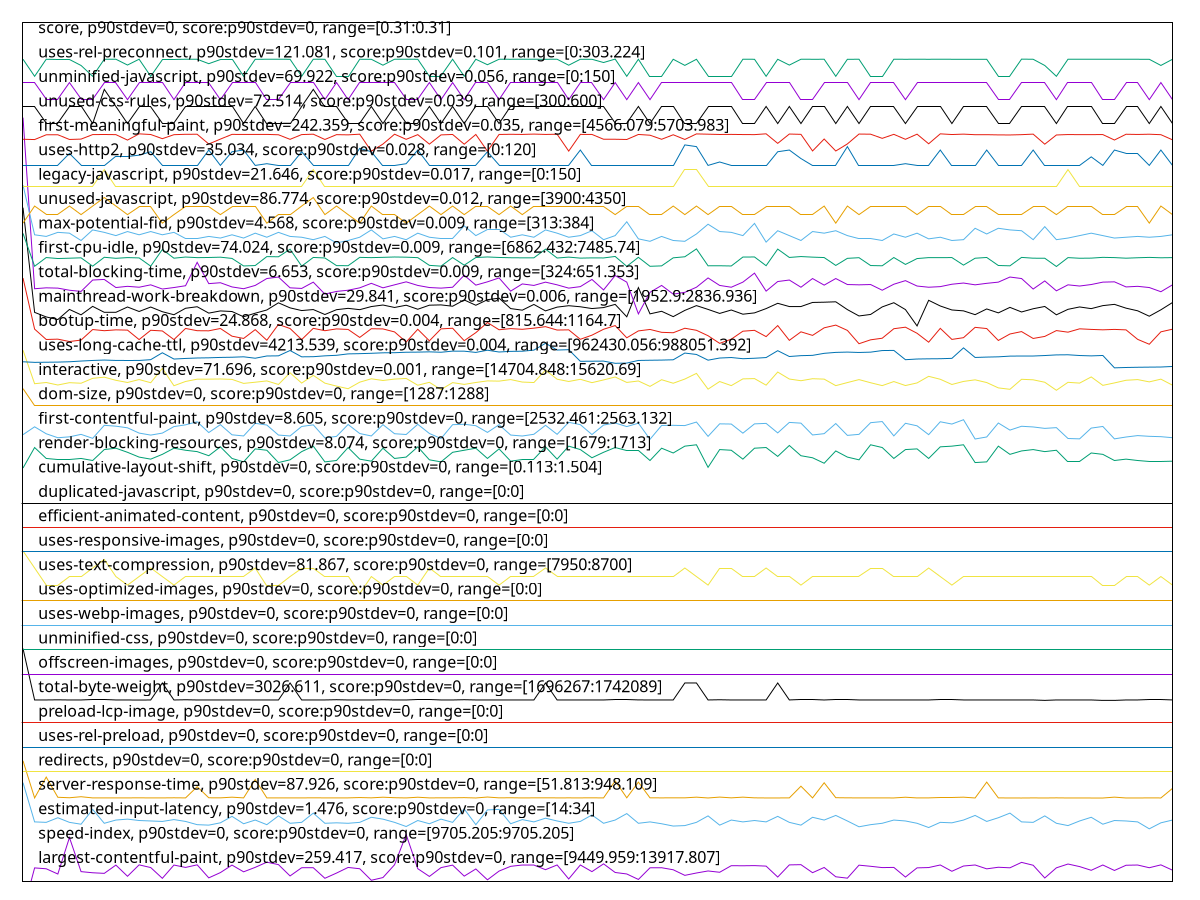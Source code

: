 reset

$largestContentfulPaintP90Stdev259417ScoreP90Stdev0Range944995913917807 <<EOF
0 -1.2394071782178262
1 0.5570758486562895
2 0.5215663012729816
3 0.30670314710042135
4 1.8007639674681748
5 0.40469890381895013
6 0.3581073196605349
7 0.33364869165487754
8 0.6723134724186686
9 0.21452599009900908
10 0.6814641089108893
11 0.571156471004242
12 0.13071835219235695
13 0.6740238684582707
14 0.5766547029702949
15 0.682557461103249
16 0.14911474540311076
17 0.3650648868458237
18 0.6727006718528994
19 0.3966218175388949
20 0.5796246463932082
21 0.7916493988684561
22 0.6920889321074934
23 0.2279888613861356
24 0.5639733026874083
25 0.5645648868458242
26 0.13157266619518815
27 0.34492309052333603
28 0.5757717468175372
29 0.5226921852899551
30 0.05019466053748012
31 0.16166354314002618
32 0.6858668670438455
33 1.9203152404526165
34 0.5253198373408736
35 0.20738101131541598
36 0.5682820014144241
37 0.6712243635077773
38 0.22041601838754943
39 0.5133732319660531
40 0.06893617397453777
41 0.42668546676095787
42 0.6220726661951872
43 0.6752215346534651
44 0.6736808698726993
45 0.48409741867043543
46 0.6775475601131511
47 0.10428341584158218
48 0.6768580268741129
49 0.40444819660537057
50 0.7229266265912315
51 0.36967167609618024
52 0.3086303041018361
53 0.08370562234794576
54 0.5609711810466731
55 0.5640648868458236
56 0.4809022277227708
57 0.2518392857142828
58 0.34849840876944604
59 0.43181559405940284
60 0.37811545261668833
61 0.6482678571428551
62 0.6445256364922187
63 0.6510203323903809
64 0.6303866690240447
65 0.18301962517679904
66 0.6803032178217787
67 0.6901663719943407
68 0.36133645685996996
69 0.5746147454031103
70 0.19329013437057618
71 0.13715505657708427
72 0.6696539957567147
73 0.6232477015558686
74 0.569887376237622
75 0.5774202616690225
76 0.18280427864214666
77 0.5586009547383295
78 0.5715963578500673
79 0.6770574611032512
80 0.41889232673267074
81 0.6344612800565752
82 0.6766426803394605
83 0.5184287482319636
84 0.5836126237623738
85 0.5611638967468142
86 0.7837056223479468
87 0.6654326379066458
88 0.14446516973125512
89 0.560142326732672
90 0.7158834865629409
91 0.6110030056577038
92 0.4587820014144235
93 0.6759945190947629
94 0.4523410537482295
95 0.6659832036775057
96 0.675018210749645
97 0.5641723833097583
98 0.6812187057991483
99 0.4643689886845799
EOF

$speedIndexP90Stdev0ScoreP90Stdev0Range97052059705205 <<EOF
0 1.5
EOF

$estimatedInputLatencyP90Stdev1476ScoreP90Stdev0Range1434 <<EOF
0 4.049989189189189
1 2.441881081081082
2 2.422962162162163
3 2.6121513513513523
4 2.422962162162163
5 2.347286486486487
6 2.9526918918918925
7 2.385124324324308
8 2.5175567567567576
9 2.5553945945945955
10 2.4986378378378387
11 2.4797189189189197
12 2.460799999999984
13 2.5364756756756766
14 2.4608000000000008
15 2.328367567567568
16 2.3094486486486496
17 2.404043243243244
18 2.668908108108109
19 2.366205405405406
20 2.5175567567567576
21 2.328367567567568
22 2.687827027027028
23 2.3851243243243254
24 2.422962162162163
25 2.801340540540541
26 2.3851243243243254
27 2.404043243243244
28 2.3851243243243254
29 2.422962162162163
30 2.6310702702702713
31 2.5553945945945955
32 2.422962162162163
33 2.252691891891893
34 2.4986378378378387
35 2.366205405405406
36 2.5553945945945955
37 2.422962162162163
38 2.9716108108108115
39 2.328367567567568
40 2.933772972972991
41 2.9526918918918925
42 2.366205405405406
43 2.5364756756756766
44 2.441881081081082
45 2.5932324324324334
46 2.4797189189189197
47 2.3851243243243254
48 2.4608000000000008
49 2.7256648648648656
50 2.3851243243243254
51 2.5175567567567576
52 2.7824216216216224
53 2.3851243243243254
54 2.441881081081082
55 2.366205405405406
56 2.2716108108108117
57 2.2905297297297134
58 2.422962162162163
59 2.687827027027028
60 2.3094486486486496
61 2.5175567567567576
62 2.441881081081082
63 2.4986378378378387
64 2.441881081081082
65 2.668908108108109
66 2.422962162162163
67 2.3094486486486496
68 2.6310702702702713
69 2.5175567567567576
70 2.7067459459459466
71 2.4797189189189197
72 2.2413405405405413
73 2.328367567567568
74 2.3851243243243254
75 2.5175567567567576
76 2.4797189189189197
77 2.3851243243243254
78 2.2110702702702576
79 2.422962162162163
80 2.404043243243244
81 2.5175567567567576
82 2.7067459459459466
83 2.4608000000000008
84 2.6121513513513523
85 2.801340540540541
86 2.441881081081082
87 2.422962162162163
88 2.687827027027028
89 2.3851243243243254
90 2.2905297297297307
91 2.4797189189189197
92 2.6310702702702713
93 2.347286486486487
94 2.4986378378378387
95 2.4797189189189197
96 2.441881081081082
97 2.1580972972972985
98 2.404043243243244
99 2.5175567567567576
EOF

$serverResponseTimeP90Stdev87926ScoreP90Stdev0Range51813948109 <<EOF
0 4.945593683821509
1 3.423713661550282
2 4.277403123807115
3 3.4507967872052285
4 3.4310882096218513
5 3.4736029132516237
6 3.424283814701442
7 3.4246667533850568
8 3.4238413077781535
9 3.425364552764088
10 3.427776215496009
11 3.4246225026927277
12 3.424802909361453
13 3.4293777501683715
14 3.4248216308082076
15 3.8831992350951756
16 3.429747073254347
17 3.4267788729689057
18 3.454593836996983
19 3.4255704886783875
20 4.1790831913015785
21 3.4253117923232344
22 3.4235911211715253
23 3.4262495666106645
24 3.4245918675980387
25 3.4285523045614683
26 3.4250837310627706
27 3.426021505350201
28 3.42623765296273
29 3.4395503035548867
30 3.427595808827284
31 3.4533684332094152
32 3.4328071788238557
33 3.423568995825361
34 3.4527148845227127
35 3.425155212950379
36 3.42756006788348
37 3.428989705635642
38 3.435094599227315
39 3.4224116700259914
40 3.460588103857834
41 3.4265184746640474
42 3.430829513266698
43 3.4234924080886375
44 3.4276911180107614
45 3.4288467418604256
46 3.425701538805669
47 3.426276797805944
48 3.425662393962455
49 3.42775238820014
50 3.424491452565446
51 4.120985436173239
52 3.4281778756263783
53 4.071634000578663
54 3.426920134794417
55 3.426130430131318
56 3.4270750122175677
57 3.427207764294554
58 3.4552099427901766
59 3.422054260587951
60 3.458123680685059
61 3.427146494105176
62 3.4559349733644873
63 3.427260524735408
64 3.422760569715507
65 3.4230362855677097
66 3.425436034651696
67 3.9039749351435598
68 3.424642926089187
69 4.0444572676899435
70 3.433280320841833
71 3.42736434366741
72 3.4247093021276807
73 3.4237289790976266
74 3.4243246614943605
75 3.4233102994702076
76 3.4527233942712376
77 3.4234226281507345
78 3.425628354968356
79 3.4257594050956377
80 3.4257117505038988
81 3.4547878592633476
82 3.4219198065612595
83 4.072044170457557
84 3.425177338296543
85 3.4219861825997526
86 3.4206620657292977
87 3.4246565416868266
88 3.421558993223809
89 3.426829931460054
90 3.421776842786043
91 3.4235094275856874
92 3.4206024974896243
93 3.4201429710692866
94 3.4560013494029804
95 3.421749611590764
96 3.4209854361732392
97 3.4261321320810225
98 3.4230720265115138
99 3.8152369794769183
EOF

$redirectsP90Stdev0ScoreP90Stdev0Range00 <<EOF
0 4.5
1 4.5
2 4.5
3 4.5
4 4.5
5 4.5
6 4.5
7 4.5
8 4.5
9 4.5
10 4.5
11 4.5
12 4.5
13 4.5
14 4.5
15 4.5
16 4.5
17 4.5
18 4.5
19 4.5
20 4.5
21 4.5
22 4.5
23 4.5
24 4.5
25 4.5
26 4.5
27 4.5
28 4.5
29 4.5
30 4.5
31 4.5
32 4.5
33 4.5
34 4.5
35 4.5
36 4.5
37 4.5
38 4.5
39 4.5
40 4.5
41 4.5
42 4.5
43 4.5
44 4.5
45 4.5
46 4.5
47 4.5
48 4.5
49 4.5
50 4.5
51 4.5
52 4.5
53 4.5
54 4.5
55 4.5
56 4.5
57 4.5
58 4.5
59 4.5
60 4.5
61 4.5
62 4.5
63 4.5
64 4.5
65 4.5
66 4.5
67 4.5
68 4.5
69 4.5
70 4.5
71 4.5
72 4.5
73 4.5
74 4.5
75 4.5
76 4.5
77 4.5
78 4.5
79 4.5
80 4.5
81 4.5
82 4.5
83 4.5
84 4.5
85 4.5
86 4.5
87 4.5
88 4.5
89 4.5
90 4.5
91 4.5
92 4.5
93 4.5
94 4.5
95 4.5
96 4.5
97 4.5
98 4.5
99 4.5
EOF

$usesRelPreloadP90Stdev0ScoreP90Stdev0Range00 <<EOF
0 5.5
1 5.5
2 5.5
3 5.5
4 5.5
5 5.5
6 5.5
7 5.5
8 5.5
9 5.5
10 5.5
11 5.5
12 5.5
13 5.5
14 5.5
15 5.5
16 5.5
17 5.5
18 5.5
19 5.5
20 5.5
21 5.5
22 5.5
23 5.5
24 5.5
25 5.5
26 5.5
27 5.5
28 5.5
29 5.5
30 5.5
31 5.5
32 5.5
33 5.5
34 5.5
35 5.5
36 5.5
37 5.5
38 5.5
39 5.5
40 5.5
41 5.5
42 5.5
43 5.5
44 5.5
45 5.5
46 5.5
47 5.5
48 5.5
49 5.5
50 5.5
51 5.5
52 5.5
53 5.5
54 5.5
55 5.5
56 5.5
57 5.5
58 5.5
59 5.5
60 5.5
61 5.5
62 5.5
63 5.5
64 5.5
65 5.5
66 5.5
67 5.5
68 5.5
69 5.5
70 5.5
71 5.5
72 5.5
73 5.5
74 5.5
75 5.5
76 5.5
77 5.5
78 5.5
79 5.5
80 5.5
81 5.5
82 5.5
83 5.5
84 5.5
85 5.5
86 5.5
87 5.5
88 5.5
89 5.5
90 5.5
91 5.5
92 5.5
93 5.5
94 5.5
95 5.5
96 5.5
97 5.5
98 5.5
99 5.5
EOF

$preloadLcpImageP90Stdev0ScoreP90Stdev0Range00 <<EOF
0 6.5
1 6.5
2 6.5
3 6.5
4 6.5
5 6.5
6 6.5
7 6.5
8 6.5
9 6.5
10 6.5
11 6.5
12 6.5
13 6.5
14 6.5
15 6.5
16 6.5
17 6.5
18 6.5
19 6.5
20 6.5
21 6.5
22 6.5
23 6.5
24 6.5
25 6.5
26 6.5
27 6.5
28 6.5
29 6.5
30 6.5
31 6.5
32 6.5
33 6.5
34 6.5
35 6.5
36 6.5
37 6.5
38 6.5
39 6.5
40 6.5
41 6.5
42 6.5
43 6.5
44 6.5
45 6.5
46 6.5
47 6.5
48 6.5
49 6.5
50 6.5
51 6.5
52 6.5
53 6.5
54 6.5
55 6.5
56 6.5
57 6.5
58 6.5
59 6.5
60 6.5
61 6.5
62 6.5
63 6.5
64 6.5
65 6.5
66 6.5
67 6.5
68 6.5
69 6.5
70 6.5
71 6.5
72 6.5
73 6.5
74 6.5
75 6.5
76 6.5
77 6.5
78 6.5
79 6.5
80 6.5
81 6.5
82 6.5
83 6.5
84 6.5
85 6.5
86 6.5
87 6.5
88 6.5
89 6.5
90 6.5
91 6.5
92 6.5
93 6.5
94 6.5
95 6.5
96 6.5
97 6.5
98 6.5
99 6.5
EOF

$totalByteWeightP90Stdev3026611ScoreP90Stdev0Range16962671742089 <<EOF
0 9.543192093762414
1 7.4368419414647065
2 7.437815322473838
3 7.443192093762406
4 7.436702887034826
5 7.437444510660839
6 7.437629916567332
7 7.437629916567332
8 7.437351807707586
9 7.437120050324452
10 7.433041120381404
11 7.437120050324452
12 8.132531254138513
13 7.436610184081573
14 7.446065885313203
15 7.436980995894572
16 7.436285723745186
17 7.437166401801079
18 7.437351807707586
19 7.4366565355582
20 7.4380934313335985
21 7.4368419414647065
22 7.436563832604946
23 8.133736392530778
24 7.437444510660839
25 7.437768970997212
26 7.438047079856972
27 7.447224672228842
28 7.43679558998808
29 7.436424778175066
30 7.43651748112832
31 7.445926830883323
32 7.436285723745186
33 7.43679558998808
34 7.436471129651693
35 7.436563832604946
36 7.437490862137466
37 7.436888292941319
38 7.447549132565214
39 7.437768970997212
40 7.436471129651693
41 7.437490862137466
42 7.438000728380345
43 7.437768970997212
44 7.436934644417946
45 8.132623957091766
46 7.43614666931532
47 7.43637842669844
48 7.437212753277706
49 7.437398159184212
50 7.436888292941319
51 7.437768970997212
52 7.437768970997212
53 7.439391272679103
54 7.437166401801079
55 7.43679558998808
56 7.4368419414647065
57 8.13257760561514
58 8.133782744007405
59 7.437398159184212
60 7.44597318235995
61 7.436888292941319
62 7.437954376903718
63 7.438232485763464
64 7.437583565090705
65 8.133041120381407
66 7.4380934313335985
67 7.437861673950465
68 7.437722619520585
69 7.436702887034826
70 7.436610184081573
71 7.436610184081573
72 7.437629916567332
73 7.437768970997212
74 7.4368419414647065
75 7.437120050324452
76 7.4368419414647065
77 7.436702887034826
78 7.437444510660839
79 7.43679558998808
80 7.436749238511453
81 7.438186134286838
82 7.437120050324452
83 7.437768970997212
84 7.43679558998808
85 7.437676268043958
86 7.437954376903718
87 7.436980995894572
88 7.420526221692484
89 7.437537213614078
90 7.438417891669971
91 7.436563832604946
92 7.437398159184212
93 7.419274731823592
94 7.419691895113218
95 7.437120050324452
96 7.437815322473838
97 7.43679558998808
98 7.43679558998808
99 7.437676268043958
EOF

$offscreenImagesP90Stdev0ScoreP90Stdev0Range00 <<EOF
0 8.5
1 8.5
2 8.5
3 8.5
4 8.5
5 8.5
6 8.5
7 8.5
8 8.5
9 8.5
10 8.5
11 8.5
12 8.5
13 8.5
14 8.5
15 8.5
16 8.5
17 8.5
18 8.5
19 8.5
20 8.5
21 8.5
22 8.5
23 8.5
24 8.5
25 8.5
26 8.5
27 8.5
28 8.5
29 8.5
30 8.5
31 8.5
32 8.5
33 8.5
34 8.5
35 8.5
36 8.5
37 8.5
38 8.5
39 8.5
40 8.5
41 8.5
42 8.5
43 8.5
44 8.5
45 8.5
46 8.5
47 8.5
48 8.5
49 8.5
50 8.5
51 8.5
52 8.5
53 8.5
54 8.5
55 8.5
56 8.5
57 8.5
58 8.5
59 8.5
60 8.5
61 8.5
62 8.5
63 8.5
64 8.5
65 8.5
66 8.5
67 8.5
68 8.5
69 8.5
70 8.5
71 8.5
72 8.5
73 8.5
74 8.5
75 8.5
76 8.5
77 8.5
78 8.5
79 8.5
80 8.5
81 8.5
82 8.5
83 8.5
84 8.5
85 8.5
86 8.5
87 8.5
88 8.5
89 8.5
90 8.5
91 8.5
92 8.5
93 8.5
94 8.5
95 8.5
96 8.5
97 8.5
98 8.5
99 8.5
EOF

$unminifiedCssP90Stdev0ScoreP90Stdev0Range00 <<EOF
0 9.5
1 9.5
2 9.5
3 9.5
4 9.5
5 9.5
6 9.5
7 9.5
8 9.5
9 9.5
10 9.5
11 9.5
12 9.5
13 9.5
14 9.5
15 9.5
16 9.5
17 9.5
18 9.5
19 9.5
20 9.5
21 9.5
22 9.5
23 9.5
24 9.5
25 9.5
26 9.5
27 9.5
28 9.5
29 9.5
30 9.5
31 9.5
32 9.5
33 9.5
34 9.5
35 9.5
36 9.5
37 9.5
38 9.5
39 9.5
40 9.5
41 9.5
42 9.5
43 9.5
44 9.5
45 9.5
46 9.5
47 9.5
48 9.5
49 9.5
50 9.5
51 9.5
52 9.5
53 9.5
54 9.5
55 9.5
56 9.5
57 9.5
58 9.5
59 9.5
60 9.5
61 9.5
62 9.5
63 9.5
64 9.5
65 9.5
66 9.5
67 9.5
68 9.5
69 9.5
70 9.5
71 9.5
72 9.5
73 9.5
74 9.5
75 9.5
76 9.5
77 9.5
78 9.5
79 9.5
80 9.5
81 9.5
82 9.5
83 9.5
84 9.5
85 9.5
86 9.5
87 9.5
88 9.5
89 9.5
90 9.5
91 9.5
92 9.5
93 9.5
94 9.5
95 9.5
96 9.5
97 9.5
98 9.5
99 9.5
EOF

$usesWebpImagesP90Stdev0ScoreP90Stdev0Range00 <<EOF
0 10.5
1 10.5
2 10.5
3 10.5
4 10.5
5 10.5
6 10.5
7 10.5
8 10.5
9 10.5
10 10.5
11 10.5
12 10.5
13 10.5
14 10.5
15 10.5
16 10.5
17 10.5
18 10.5
19 10.5
20 10.5
21 10.5
22 10.5
23 10.5
24 10.5
25 10.5
26 10.5
27 10.5
28 10.5
29 10.5
30 10.5
31 10.5
32 10.5
33 10.5
34 10.5
35 10.5
36 10.5
37 10.5
38 10.5
39 10.5
40 10.5
41 10.5
42 10.5
43 10.5
44 10.5
45 10.5
46 10.5
47 10.5
48 10.5
49 10.5
50 10.5
51 10.5
52 10.5
53 10.5
54 10.5
55 10.5
56 10.5
57 10.5
58 10.5
59 10.5
60 10.5
61 10.5
62 10.5
63 10.5
64 10.5
65 10.5
66 10.5
67 10.5
68 10.5
69 10.5
70 10.5
71 10.5
72 10.5
73 10.5
74 10.5
75 10.5
76 10.5
77 10.5
78 10.5
79 10.5
80 10.5
81 10.5
82 10.5
83 10.5
84 10.5
85 10.5
86 10.5
87 10.5
88 10.5
89 10.5
90 10.5
91 10.5
92 10.5
93 10.5
94 10.5
95 10.5
96 10.5
97 10.5
98 10.5
99 10.5
EOF

$usesOptimizedImagesP90Stdev0ScoreP90Stdev0Range00 <<EOF
0 11.5
1 11.5
2 11.5
3 11.5
4 11.5
5 11.5
6 11.5
7 11.5
8 11.5
9 11.5
10 11.5
11 11.5
12 11.5
13 11.5
14 11.5
15 11.5
16 11.5
17 11.5
18 11.5
19 11.5
20 11.5
21 11.5
22 11.5
23 11.5
24 11.5
25 11.5
26 11.5
27 11.5
28 11.5
29 11.5
30 11.5
31 11.5
32 11.5
33 11.5
34 11.5
35 11.5
36 11.5
37 11.5
38 11.5
39 11.5
40 11.5
41 11.5
42 11.5
43 11.5
44 11.5
45 11.5
46 11.5
47 11.5
48 11.5
49 11.5
50 11.5
51 11.5
52 11.5
53 11.5
54 11.5
55 11.5
56 11.5
57 11.5
58 11.5
59 11.5
60 11.5
61 11.5
62 11.5
63 11.5
64 11.5
65 11.5
66 11.5
67 11.5
68 11.5
69 11.5
70 11.5
71 11.5
72 11.5
73 11.5
74 11.5
75 11.5
76 11.5
77 11.5
78 11.5
79 11.5
80 11.5
81 11.5
82 11.5
83 11.5
84 11.5
85 11.5
86 11.5
87 11.5
88 11.5
89 11.5
90 11.5
91 11.5
92 11.5
93 11.5
94 11.5
95 11.5
96 11.5
97 11.5
98 11.5
99 11.5
EOF

$usesTextCompressionP90Stdev81867ScoreP90Stdev0Range79508700 <<EOF
0 13.543
1 12.843
2 12.143
3 12.143
4 12.492999999999999
5 12.492999999999999
6 12.843
7 13.193000000000001
8 12.492999999999999
9 12.143
10 12.492999999999999
11 12.843
12 12.492999999999999
13 12.143
14 12.492999999999999
15 12.492999999999999
16 12.492999999999999
17 12.492999999999999
18 12.492999999999999
19 12.492999999999999
20 12.843
21 12.143
22 12.143
23 12.492999999999999
24 12.843
25 12.843
26 12.492999999999999
27 12.492999999999999
28 12.492999999999999
29 11.793
30 12.492999999999999
31 12.143
32 12.492999999999999
33 12.492999999999999
34 12.143
35 12.843
36 12.492999999999999
37 12.492999999999999
38 12.492999999999999
39 12.492999999999999
40 12.492999999999999
41 12.143
42 12.492999999999999
43 12.492999999999999
44 12.492999999999999
45 12.843
46 12.492999999999999
47 12.492999999999999
48 12.492999999999999
49 12.492999999999999
50 12.492999999999999
51 12.492999999999999
52 12.492999999999999
53 12.492999999999999
54 12.492999999999999
55 12.492999999999999
56 12.492999999999999
57 12.843
58 12.492999999999999
59 12.143
60 12.843
61 12.843
62 12.492999999999999
63 12.492999999999999
64 12.843
65 12.492999999999999
66 12.492999999999999
67 12.143
68 12.492999999999999
69 12.492999999999999
70 12.492999999999999
71 12.492999999999999
72 12.492999999999999
73 12.843
74 12.843
75 12.492999999999999
76 12.492999999999999
77 12.492999999999999
78 12.843
79 12.492999999999999
80 12.143
81 12.492999999999999
82 12.492999999999999
83 12.492999999999999
84 12.492999999999999
85 12.492999999999999
86 12.492999999999999
87 12.492999999999999
88 12.492999999999999
89 12.492999999999999
90 12.492999999999999
91 12.492999999999999
92 12.492999999999999
93 12.143
94 12.143
95 12.492999999999999
96 12.492999999999999
97 12.143
98 12.492999999999999
99 12.143
EOF

$usesResponsiveImagesP90Stdev0ScoreP90Stdev0Range00 <<EOF
0 13.5
1 13.5
2 13.5
3 13.5
4 13.5
5 13.5
6 13.5
7 13.5
8 13.5
9 13.5
10 13.5
11 13.5
12 13.5
13 13.5
14 13.5
15 13.5
16 13.5
17 13.5
18 13.5
19 13.5
20 13.5
21 13.5
22 13.5
23 13.5
24 13.5
25 13.5
26 13.5
27 13.5
28 13.5
29 13.5
30 13.5
31 13.5
32 13.5
33 13.5
34 13.5
35 13.5
36 13.5
37 13.5
38 13.5
39 13.5
40 13.5
41 13.5
42 13.5
43 13.5
44 13.5
45 13.5
46 13.5
47 13.5
48 13.5
49 13.5
50 13.5
51 13.5
52 13.5
53 13.5
54 13.5
55 13.5
56 13.5
57 13.5
58 13.5
59 13.5
60 13.5
61 13.5
62 13.5
63 13.5
64 13.5
65 13.5
66 13.5
67 13.5
68 13.5
69 13.5
70 13.5
71 13.5
72 13.5
73 13.5
74 13.5
75 13.5
76 13.5
77 13.5
78 13.5
79 13.5
80 13.5
81 13.5
82 13.5
83 13.5
84 13.5
85 13.5
86 13.5
87 13.5
88 13.5
89 13.5
90 13.5
91 13.5
92 13.5
93 13.5
94 13.5
95 13.5
96 13.5
97 13.5
98 13.5
99 13.5
EOF

$efficientAnimatedContentP90Stdev0ScoreP90Stdev0Range00 <<EOF
0 14.5
1 14.5
2 14.5
3 14.5
4 14.5
5 14.5
6 14.5
7 14.5
8 14.5
9 14.5
10 14.5
11 14.5
12 14.5
13 14.5
14 14.5
15 14.5
16 14.5
17 14.5
18 14.5
19 14.5
20 14.5
21 14.5
22 14.5
23 14.5
24 14.5
25 14.5
26 14.5
27 14.5
28 14.5
29 14.5
30 14.5
31 14.5
32 14.5
33 14.5
34 14.5
35 14.5
36 14.5
37 14.5
38 14.5
39 14.5
40 14.5
41 14.5
42 14.5
43 14.5
44 14.5
45 14.5
46 14.5
47 14.5
48 14.5
49 14.5
50 14.5
51 14.5
52 14.5
53 14.5
54 14.5
55 14.5
56 14.5
57 14.5
58 14.5
59 14.5
60 14.5
61 14.5
62 14.5
63 14.5
64 14.5
65 14.5
66 14.5
67 14.5
68 14.5
69 14.5
70 14.5
71 14.5
72 14.5
73 14.5
74 14.5
75 14.5
76 14.5
77 14.5
78 14.5
79 14.5
80 14.5
81 14.5
82 14.5
83 14.5
84 14.5
85 14.5
86 14.5
87 14.5
88 14.5
89 14.5
90 14.5
91 14.5
92 14.5
93 14.5
94 14.5
95 14.5
96 14.5
97 14.5
98 14.5
99 14.5
EOF

$duplicatedJavascriptP90Stdev0ScoreP90Stdev0Range00 <<EOF
0 15.5
1 15.5
2 15.5
3 15.5
4 15.5
5 15.5
6 15.5
7 15.5
8 15.5
9 15.5
10 15.5
11 15.5
12 15.5
13 15.5
14 15.5
15 15.5
16 15.5
17 15.5
18 15.5
19 15.5
20 15.5
21 15.5
22 15.5
23 15.5
24 15.5
25 15.5
26 15.5
27 15.5
28 15.5
29 15.5
30 15.5
31 15.5
32 15.5
33 15.5
34 15.5
35 15.5
36 15.5
37 15.5
38 15.5
39 15.5
40 15.5
41 15.5
42 15.5
43 15.5
44 15.5
45 15.5
46 15.5
47 15.5
48 15.5
49 15.5
50 15.5
51 15.5
52 15.5
53 15.5
54 15.5
55 15.5
56 15.5
57 15.5
58 15.5
59 15.5
60 15.5
61 15.5
62 15.5
63 15.5
64 15.5
65 15.5
66 15.5
67 15.5
68 15.5
69 15.5
70 15.5
71 15.5
72 15.5
73 15.5
74 15.5
75 15.5
76 15.5
77 15.5
78 15.5
79 15.5
80 15.5
81 15.5
82 15.5
83 15.5
84 15.5
85 15.5
86 15.5
87 15.5
88 15.5
89 15.5
90 15.5
91 15.5
92 15.5
93 15.5
94 15.5
95 15.5
96 15.5
97 15.5
98 15.5
99 15.5
EOF

$cumulativeLayoutShiftP90Stdev0ScoreP90Stdev0Range01131504 <<EOF
0 -249.5269354166071
1 -248.82693541660728
2 -249.5269354166071
3 -249.5269354166071
4 -249.5269354166071
5 -248.82693541660728
6 -249.5269354166071
7 -249.10693541660748
8 -249.5269354166071
9 -249.5269354166071
10 -248.82693541660728
11 -249.5269354166071
12 -249.10693541660748
13 -249.5269354166071
14 -249.5269354166071
15 -249.5269354166071
16 -248.82693541660728
17 -249.5269354166071
18 -249.5269354166071
19 -249.5269354166071
20 -248.82693541660728
21 -249.5269354166071
22 -249.5269354166071
23 -249.5269354166071
24 -249.5269354166071
25 -248.82693541660728
26 -249.5269354166071
27 -249.10693541660748
28 -249.5269354166071
29 -249.10693541660748
30 -249.5269354166071
31 -249.10693541660748
32 -249.5269354166071
33 -249.5269354166071
34 -249.5269354166071
35 -249.5269354166071
36 -249.5269354166071
37 -249.5269354166071
38 -249.5269354166071
39 -249.5269354166071
40 -248.82693541660728
41 -248.82693541660728
42 -249.5269354166071
43 -249.5269354166071
44 -249.5269354166071
45 -249.5269354166071
46 -249.5269354166071
47 -249.5269354166071
48 -249.5269354166071
49 -249.5269354166071
50 -248.82693541660728
51 -249.5269354166071
52 -249.5269354166071
53 26336.08660624401
54 -249.5269354166071
55 -249.5269354166071
56 -248.82693541660728
57 -248.82693541660728
58 -249.5269354166071
59 -249.5269354166071
60 -249.5269354166071
61 -249.5269354166071
62 -249.5269354166071
63 -249.5269354166071
64 -249.5269354166071
65 -249.5269354166071
66 -248.82693541660728
67 -249.5269354166071
68 -249.5269354166071
69 -249.5269354166071
70 -249.5269354166071
71 -248.82693541660728
72 -248.82693541660728
73 -248.82693541660728
74 -249.5269354166071
75 -249.5269354166071
76 -249.5269354166071
77 -249.10693541660748
78 -249.5269354166071
79 -248.82693541660728
80 -249.5269354166071
81 -249.10693541660748
82 -249.5269354166071
83 -249.5269354166071
84 -249.5269354166071
85 -249.10693541660748
86 -249.5269354166071
87 -248.82693541660728
88 -249.5269354166071
89 -249.5269354166071
90 -249.5269354166071
91 -249.10693541660748
92 -248.82693541660728
93 -249.5269354166071
94 -248.82693541660728
95 -249.5269354166071
96 -249.5269354166071
97 -249.5269354166071
98 -249.5269354166071
99 -249.5269354166071
EOF

$renderBlockingResourcesP90Stdev8074ScoreP90Stdev0Range16791713 <<EOF
0 16.939439999999998
1 17.77944
2 17.33144
3 17.303440000000002
4 17.303440000000002
5 17.33144
6 17.247439999999997
7 17.695439999999998
8 17.751440000000002
9 17.583439999999996
10 17.387439999999998
11 17.303440000000002
12 17.49944
13 17.751440000000002
14 17.66744
15 17.61144
16 17.443440000000002
17 17.80744
18 17.33144
19 17.19144
20 17.723439999999997
21 17.66744
22 17.16344
23 17.275439999999996
24 17.61144
25 17.83544
26 17.19144
27 17.247439999999997
28 17.77944
29 17.303440000000002
30 17.21944
31 17.751440000000002
32 17.33144
33 17.387439999999998
34 17.80744
35 17.275439999999996
36 17.19144
37 17.583439999999996
38 17.66744
39 17.751440000000002
40 17.33144
41 17.723439999999997
42 17.21944
43 17.275439999999996
44 17.275439999999996
45 17.80744
46 17.303440000000002
47 17.83544
48 17.695439999999998
49 17.35944
50 17.583439999999996
51 17.77944
52 17.66744
53 17.66744
54 17.247439999999997
55 17.751440000000002
56 17.555439999999997
57 17.83544
58 17.891439999999996
59 16.967439999999996
60 17.695439999999998
61 17.66744
62 17.303440000000002
63 17.751440000000002
64 17.77944
65 17.415439999999997
66 17.863439999999997
67 17.443440000000002
68 17.35944
69 17.135440000000003
70 17.63944
71 17.387439999999998
72 17.275439999999996
73 17.891439999999996
74 17.77944
75 17.33144
76 17.695439999999998
77 17.723439999999997
78 17.33144
79 17.80744
80 17.83544
81 17.891439999999996
82 17.16344
83 17.19144
84 17.83544
85 17.49944
86 17.63944
87 17.695439999999998
88 17.61144
89 17.66744
90 17.21944
91 17.21944
92 17.555439999999997
93 17.49944
94 17.247439999999997
95 17.303440000000002
96 17.247439999999997
97 17.19144
98 17.19144
99 17.21944
EOF

$firstContentfulPaintP90Stdev8605ScoreP90Stdev0Range25324612563132 <<EOF
0 18.30560812929231
1 18.627756531800514
2 18.34302228277096
3 18.18032819498356
4 18.216775641982665
5 18.318149186324277
6 18.156056024186327
7 18.68881580322484
8 18.654118878769765
9 18.58668457002088
10 18.370900007464897
11 18.28875608390564
12 18.37003780979397
13 18.636927179755133
14 18.708594095252295
15 18.83484073604059
16 18.393055874888006
17 18.716536764705864
18 18.299990780830086
19 18.25335372499252
20 18.771926433263644
21 18.700076627351436
22 18.290010189608836
23 18.253014071364575
24 18.642335510600162
25 18.707235480740508
26 18.174188302478342
27 18.235116937891902
28 18.722258621976692
29 18.352819983577177
30 18.25262216333232
31 18.71658901911016
32 18.344537660495646
33 18.312740855479234
34 18.730201291430248
35 18.35538044938785
36 18.14693763063599
37 18.715334913406977
38 18.732422103613004
39 18.67319173633919
40 18.398934495371748
41 18.71408080770378
42 18.290114698417426
43 18.250793259181833
44 18.32198988504031
45 18.68923383845923
46 18.31984745446401
47 18.812214578978782
48 18.716223238280065
49 18.310911951328748
50 18.699031539265434
51 18.784101709465503
52 18.63773712302178
53 18.775923895192577
54 18.116812966557177
55 18.683015564347556
56 18.688737421618384
57 18.678077523141226
58 18.822743841445188
59 18.236109771573595
60 18.749326403403984
61 18.741357606748267
62 18.367634107196167
63 18.748307442520144
64 18.767981225739007
65 18.378084988056116
66 18.808034226634803
67 18.77767441773662
68 18.293432853090465
69 18.34741165273215
70 18.76207647805313
71 18.27702497014033
72 18.31882849358017
73 18.796877911316784
74 18.842809532696307
75 18.255182629143007
76 18.77197868766794
77 18.668671730367265
78 18.30670547178262
79 18.83413530158255
80 18.740835062705273
81 18.918160383696602
82 18.128674716333222
83 18.211602455956992
84 18.783396275007448
85 18.492783405494166
86 18.650069162436523
87 18.6218779113168
88 18.56345748730962
89 18.593974059420702
90 18.14894942520155
91 18.134135301582546
92 18.575345364287827
93 18.642021984174363
94 18.133952411167513
95 18.209930315019392
96 18.26803721260076
97 18.238226074947747
98 18.223751604956703
99 18.18139941027171
EOF

$domSizeP90Stdev0ScoreP90Stdev0Range12871288 <<EOF
0 20.192999999999984
1 19.493000000000052
2 19.493000000000052
3 19.493000000000052
4 19.493000000000052
5 19.493000000000052
6 19.493000000000052
7 19.493000000000052
8 19.493000000000052
9 19.493000000000052
10 19.493000000000052
11 19.493000000000052
12 19.493000000000052
13 19.493000000000052
14 19.493000000000052
15 19.493000000000052
16 19.493000000000052
17 19.493000000000052
18 19.493000000000052
19 19.493000000000052
20 19.493000000000052
21 19.493000000000052
22 19.493000000000052
23 19.493000000000052
24 19.493000000000052
25 19.493000000000052
26 19.493000000000052
27 19.493000000000052
28 19.493000000000052
29 19.493000000000052
30 19.493000000000052
31 19.493000000000052
32 19.493000000000052
33 19.493000000000052
34 19.493000000000052
35 19.493000000000052
36 19.493000000000052
37 19.493000000000052
38 19.493000000000052
39 19.493000000000052
40 19.493000000000052
41 19.493000000000052
42 19.493000000000052
43 19.493000000000052
44 19.493000000000052
45 19.493000000000052
46 19.493000000000052
47 19.493000000000052
48 19.493000000000052
49 19.493000000000052
50 19.493000000000052
51 19.493000000000052
52 19.493000000000052
53 19.493000000000052
54 19.493000000000052
55 19.493000000000052
56 19.493000000000052
57 19.493000000000052
58 19.493000000000052
59 19.493000000000052
60 19.493000000000052
61 19.493000000000052
62 19.493000000000052
63 19.493000000000052
64 19.493000000000052
65 19.493000000000052
66 19.493000000000052
67 19.493000000000052
68 19.493000000000052
69 19.493000000000052
70 19.493000000000052
71 19.493000000000052
72 19.493000000000052
73 19.493000000000052
74 19.493000000000052
75 19.493000000000052
76 19.493000000000052
77 19.493000000000052
78 19.493000000000052
79 19.493000000000052
80 19.493000000000052
81 19.493000000000052
82 19.493000000000052
83 19.493000000000052
84 19.493000000000052
85 19.493000000000052
86 19.493000000000052
87 19.493000000000052
88 19.493000000000052
89 19.493000000000052
90 19.493000000000052
91 19.493000000000052
92 19.493000000000052
93 19.493000000000052
94 19.493000000000052
95 19.493000000000052
96 19.493000000000052
97 19.493000000000052
98 19.493000000000052
99 19.493000000000052
EOF

$interactiveP90Stdev71696ScoreP90Stdev0001Range147048481562069 <<EOF
0 21.766819373984188
1 20.393535384532615
2 20.442907870216786
3 20.34053190979777
4 20.435954302049613
5 20.41278052304173
6 20.614009039689844
7 20.661669133006896
8 20.533175154557178
9 20.44410116563073
10 20.56374539274237
11 20.43457183658884
12 21.020829535630433
13 20.310621525425244
14 20.485401200595813
15 20.578864651841297
16 20.58044525275397
17 20.586984619207218
18 20.570882751713352
19 20.406427637013795
20 20.45505689061821
21 20.50818767410496
22 20.363092455099327
23 20.839938143828146
24 20.419360233817752
25 20.73498193983188
26 20.416116550265816
27 20.29630018737696
28 20.188287676794584
29 20.45675493833722
30 20.59517362019213
31 20.52500229130138
32 20.583110667679332
33 20.609594474236626
34 20.331244646692586
35 20.45026667469283
36 20.155380157509352
37 20.43811048196736
38 20.365522976412013
39 20.443712067050978
40 20.508542704145466
41 20.499422197574468
42 20.562908920449953
43 20.461024264228413
44 20.44179615998893
45 20.950326486752328
46 20.578661137146355
47 20.48492334450593
48 20.5741990550463
49 20.43697366860532
50 20.548251379711797
51 20.66808298378926
52 20.445770524053533
53 20.505544672692267
54 20.283853515527436
55 20.557373679363803
56 20.412894383686034
57 20.584364927847695
58 20.816336714998734
59 20.171005065453855
60 20.48255199486666
61 20.31567084155695
62 20.591355254175635
63 20.603229036641608
64 20.334232816200227
65 20.871005065453854
66 20.585348432783157
67 20.515950818349356
68 20.59836351131369
69 20.58174702956918
70 20.314302720744273
71 20.44041100490663
72 20.561992656052475
73 20.433551573492615
74 20.316051871272144
75 20.48171731565526
76 20.318591770526606
77 20.425164437055802
78 20.69578339581366
79 20.575391453919732
80 20.36199777914108
81 20.48661690952241
82 20.5525090505764
83 20.441198167471203
84 20.22251669678615
85 20.164358114139844
86 20.574528981952636
87 20.553576830319454
88 20.453357049818187
89 20.124639576627953
90 20.450497982143464
91 20.418497761850656
92 20.671289012639935
93 20.326002574352017
94 20.425964151187458
95 20.534840030277447
96 20.56220513615248
97 20.46864306545129
98 20.58031346129954
99 20.332325874543233
EOF

$usesLongCacheTtlP90Stdev4213539ScoreP90Stdev0004Range962430056988051392 <<EOF
0 21.291679118546114
1 21.268676691380186
2 21.27326796872339
3 21.279172131707476
4 21.292708855780027
5 21.321998594645613
6 21.345936693137332
7 21.362696239375055
8 21.347033646261394
9 21.345169721814983
10 21.346310886317987
11 21.37849818540461
12 21.66133928782444
13 21.404084674617188
14 21.428482298401413
15 21.447076852107656
16 21.454859085143163
17 21.47019345852437
18 21.478237320242478
19 21.49597942521678
20 21.437839782233887
21 21.52914044994148
22 21.53521055947415
23 21.754124782958236
24 21.494678758499084
25 21.500364168727984
26 21.535267171139274
27 21.5573879353434
28 21.6153972809023
29 21.624989770321392
30 21.639513830823518
31 21.659503095440037
32 21.663432893456516
33 21.6830389059631
34 21.68759811915652
35 21.698927604344895
36 21.682190993325058
37 21.728439010923083
38 21.726115717230577
39 21.675721829966953
40 21.76565467077419
41 21.692304469907228
42 21.719018439009353
43 21.724285090791646
44 21.77051890303963
45 22.05022337355218
46 21.772862336482667
47 21.787737460162383
48 21.311352888358343
49 21.315129703898215
50 21.31918123168272
51 21.22955451313001
52 21.239354090509472
53 21.346590924982344
54 21.35479123013316
55 21.36122349266732
56 21.373528051821857
57 21.649348399913933
58 21.591900694330107
59 21.357880112664333
60 21.44565984200493
61 21.46631013745121
62 21.41858603538961
63 21.436600689674684
64 21.465072866160682
65 21.746413473551414
66 21.507867408937287
67 21.54257242623965
68 21.55519677562082
69 21.63794592997509
70 21.67691799711131
71 21.68895951934644
72 21.673268496599782
73 21.686594686760337
74 21.752039748092137
75 21.75791588105293
76 21.377137100035533
77 21.405272054167455
78 21.413332597790003
79 21.417612412000118
80 21.432243261701664
81 21.861385467048088
82 21.469028852471162
83 21.48421541762299
84 21.494844042396124
85 21.523436320693506
86 21.52862802110434
87 21.528120552359844
88 21.547994163032655
89 21.573779991138416
90 21.57884138190343
91 21.548305081640237
92 21.533645203927804
93 21.55047099414856
94 21.04370441813022
95 21.058078023179675
96 21.067064659389658
97 21.072862336482665
98 21.077282147381872
99 21.100069713131184
EOF

$bootupTimeP90Stdev24868ScoreP90Stdev0004Range81564411647 <<EOF
0 24.722625266429848
1 22.630458303730016
2 22.205640364120782
3 22.219223845470694
4 22.12159063055062
5 22.181488499111897
6 22.612740719360573
7 22.565245159857902
8 22.600089742451154
9 22.588930772646535
10 22.201133259325044
11 22.582931660746002
12 22.554925444049733
13 22.20150626110124
14 22.65790501776199
15 22.564934325044405
16 22.560582637655415
17 22.65616434280639
18 22.340853507992893
19 22.24747873001776
20 22.609010701598578
21 22.17409063055062
22 22.821683880994673
23 22.654299333925398
24 22.201661678507993
25 22.66182153641208
26 22.565245159857906
27 22.638788676731792
28 22.617403241563053
29 22.28953468028419
30 22.64677713143872
31 22.637825088809947
32 22.515418339253994
33 22.101635035523973
34 22.623402353463586
35 22.150871269982236
36 22.63996984902309
37 22.66651514209591
38 22.155689209591472
39 22.485889031971585
40 22.900325088809947
41 22.60388192717585
42 22.651253152753107
43 22.622314431616342
44 22.669157238010655
45 22.730920115452932
46 22.59166611900533
47 22.60033841030195
48 22.213162566607455
49 22.382318872113675
50 22.623837522202486
51 22.775089742451154
52 22.274024023090586
53 22.556790452930727
54 22.61634640319716
55 22.498477841918294
56 22.481630595026644
57 22.666111056838364
58 22.581968072824157
59 22.359379262877443
60 22.047425444049733
61 22.21829134103019
62 22.544481394316165
63 22.58066256660746
64 22.323135923623447
65 22.774778907637657
66 22.17051603019538
67 22.51889968916518
68 22.373242495559502
69 22.683206971580816
70 22.7946723357016
71 22.577150133214918
72 22.031914786856127
73 22.191777131438716
74 22.257083525754883
75 22.646435213143874
76 22.70937926287744
77 22.460120825932506
78 22.0946723357016
79 22.661541785079926
80 22.208686545293073
81 22.279308214920068
82 22.70254089698046
83 22.6534289964476
84 22.165387255772643
85 22.43018743339254
86 22.528784236234454
87 22.247292229129663
88 22.331124378330372
89 22.570125266429837
90 22.504818872113677
91 22.642238943161633
92 22.61827357904085
93 22.6013641651865
94 22.618211412078153
95 22.599312655417403
96 22.210458303730015
97 22.01015634991119
98 22.51889968916519
99 22.627039120781525
EOF

$mainthreadWorkBreakdownP90Stdev29841ScoreP90Stdev0006Range195292836936 <<EOF
0 27.60567043497325
1 23.316452384680417
2 23.129116399962424
3 23.022273948579834
4 23.43627200701468
5 23.215331287382956
6 23.56198835060909
7 23.318491028090065
8 23.31796492656499
9 23.53666971471519
10 23.35194231672564
11 23.535332540005644
12 23.34345892963392
13 23.219211286130324
14 23.48438837566154
15 23.54690677355714
16 23.285609682773305
17 23.375485359972444
18 23.35084627188175
19 23.136218770550833
20 23.28262844079792
21 23.414394951930603
22 23.70717045063102
23 23.500960573701185
24 23.390260044468107
25 23.43169053956722
26 23.22828653743776
27 23.426254157141518
28 23.480881032161086
29 23.426692575079073
30 23.55425027401121
31 23.61771127047256
32 23.51711627470015
33 23.609293646071464
34 23.443988162715694
35 23.61049929539974
36 23.62235850061066
37 23.56768778379733
38 23.824622616102463
39 23.607693420599382
40 23.835188488397584
41 23.89943863714653
42 23.471411204709867
43 23.406262299188924
44 23.64048708232864
45 23.376997901857003
46 23.531101806908207
47 23.589192183634488
48 23.545788807816372
49 23.472704537625656
50 23.512644411737085
51 23.643249115335237
52 23.13518848839758
53 24.330798045908622
54 23.25500811073184
55 23.360491466508
56 23.14174283656405
57 23.397121285190856
58 23.59326947045376
59 23.437696865311747
60 23.272676353615385
61 23.41345235336485
62 23.241022578523776
63 23.295013747533893
64 23.47092894497855
65 23.687770456894114
66 23.554557166567495
67 23.555192872576967
68 23.723041179970576
69 23.73288366266872
70 23.74921473084271
71 23.429586133466948
72 23.16883706510506
73 23.23087320326934
74 23.539585193999933
75 23.711532709109697
76 23.430506811135814
77 22.760954936899118
78 23.81083437196631
79 23.57796868443304
80 23.41463608179626
81 23.37794050042276
82 23.222345974383856
83 23.456285785864146
84 23.295386402780817
85 23.520711301788126
86 23.332388876710603
87 23.464484201296465
88 23.558196035449207
89 23.21642733222685
90 23.440984999843423
91 23.538291861084147
92 23.469482165784612
93 23.592458397269283
94 23.644630131838532
95 23.488750634140228
96 23.380614849841848
97 23.1587096107475
98 23.421058904581464
99 23.719928412613914
EOF

$totalBlockingTimeP90Stdev6653ScoreP90Stdev0009Range324651353 <<EOF
0 31.293413421052414
1 24.2847555263158
2 24.321597631578953
3 24.30931692982457
4 24.223352017543867
5 24.174229210526327
6 24.64089587719298
7 24.665457280701737
8 24.333878333333338
9 24.38300114035088
10 24.346159035087723
11 24.44440464912281
12 24.27247482456139
13 24.333878333333338
14 24.407562543859655
15 25.365457280701726
16 24.493527456140352
17 24.53036956140351
18 24.35843973684211
19 24.2847555263158
20 24.41984324561404
21 24.702299385964906
22 24.763702894736834
23 24.321597631578953
24 24.297036228070183
25 24.55493096491228
26 24.063702894736856
27 24.174229210526327
28 24.223352017543867
29 24.321597631578953
30 24.505808157894737
31 24.321597631578953
32 24.44440464912281
33 24.567211666666665
34 24.41984324561404
35 24.333878333333338
36 24.30931692982457
37 24.346159035087723
38 24.837387105263147
39 24.432123947368424
40 24.567211666666665
41 24.726860789473676
42 24.186509912280712
43 24.481246754385964
44 24.41984324561404
45 24.55493096491228
46 24.44440464912281
47 24.30931692982457
48 24.370720438596496
49 24.66545728070175
50 24.235632719298255
51 24.825106403508762
52 24.55493096491228
53 23.25317657894741
54 24.137387105263173
55 24.41984324561404
56 24.063702894736856
57 24.137387105263148
58 24.346159035087723
59 24.726860789473676
60 24.41984324561404
61 24.346159035087723
62 24.55493096491228
63 24.92335201754385
64 24.186509912280712
65 24.57949236842105
66 24.64089587719298
67 24.346159035087723
68 24.702299385964906
69 24.432123947368424
70 24.702299385964906
71 24.456685350877194
72 24.44440464912281
73 24.456685350877194
74 24.223352017543867
75 24.46896605263158
76 24.61633447368421
77 24.39528184210527
78 24.3461590350877
79 24.370720438596496
80 24.46896605263158
81 24.518088859649122
82 24.44440464912281
83 24.505808157894727
84 24.55493096491228
85 24.763702894736834
86 24.702299385964906
87 24.272474824561414
88 24.60405377192982
89 24.198790614035097
90 24.44440464912281
91 24.39528184210527
92 24.456685350877194
93 24.55493096491228
94 24.567211666666655
95 24.35843973684211
96 24.38300114035088
97 24.333878333333338
98 24.161948508771943
99 24.4444046491228
EOF

$firstCpuIdleP90Stdev74024ScoreP90Stdev0009Range6862432748574 <<EOF
0 26.552299488723307
1 25.205922586985462
2 25.561970206625453
3 25.521992349509254
4 25.535489556769136
5 25.55093732817496
6 25.20865685994005
7 25.573229489842895
8 25.53119657407293
9 25.560010934603863
10 25.54714069439089
11 25.209666973515624
12 25.891563300036083
13 25.535803040292585
14 25.583435120106493
15 25.558495764240494
16 25.564617400823522
17 25.57727865202086
18 25.5264943212211
19 25.21756501673157
20 25.234710823889444
21 25.60098148954434
22 25.593109569955352
23 25.90385882045605
24 25.211034109992916
25 25.566149986938193
26 25.545172714493642
27 25.23186334855139
28 25.228206040777746
29 25.56948510331273
30 25.55911402341175
31 25.570765161033506
32 25.584993829848116
33 25.57727865202085
34 25.557964583825747
35 25.242330215084536
36 25.209902086158216
37 25.561935375122854
38 25.24939230223793
39 25.562840994190612
40 25.58625647181759
41 25.565792964036476
42 25.554603343824258
43 25.550510642268037
44 25.55086766516975
45 25.90592258698546
46 25.54311765583988
47 25.579978093472832
48 25.53876371801411
49 25.54847299936558
50 25.546069625685753
51 25.60666773234479
52 25.202326234341378
53 25.571940724246467
54 25.203850112580398
55 25.22098721186262
56 25.55077187853758
57 25.59420676228744
58 25.916520071653384
59 25.223886934454583
60 25.226081319118766
61 25.216911926057705
62 25.582590456168294
63 25.585673044148937
64 25.228789468446397
65 25.90820405040617
66 25.56611515543559
67 25.603306492343293
68 25.579124721658985
69 25.561769925485468
70 25.23908217746651
71 25.52962044858
72 25.556301379576308
73 25.234728239640738
74 25.224618396009312
75 25.5630586910819
76 25.280566497070428
77 25.520459763394584
78 25.559749698334315
79 25.557642392426644
80 25.561412902583758
81 25.252004664933388
82 25.534296577804874
83 25.565444649010416
84 25.236417567517144
85 25.22326867528332
86 25.568152798338048
87 25.535829163919544
88 25.534244330550962
89 25.19537734957145
90 25.559862900717786
91 25.53331258785625
92 25.538606976252385
93 25.570294935748322
94 25.559984810976907
95 25.53590753480041
96 25.55399379252865
97 25.568414034607592
98 25.553123004963496
99 25.55928818092478
EOF

$maxPotentialFidP90Stdev4568ScoreP90Stdev0009Range313384 <<EOF
0 28.527666666666665
1 26.49433333333333
2 26.427666666666667
3 26.59433333333333
4 26.561
5 26.261
6 26.694333333333333
7 26.59433333333333
8 26.461
9 26.627666666666663
10 26.49433333333333
11 26.627666666666663
12 26.4943333333333
13 26.59433333333333
14 26.327666666666666
15 26.327666666666666
16 26.427666666666667
17 26.360999999999997
18 26.49433333333333
19 26.360999999999997
20 26.561
21 26.394333333333332
22 26.59433333333333
23 26.427666666666667
24 26.394333333333332
25 26.294333333333334
26 26.427666666666667
27 26.161
28 26.261
29 26.394333333333332
30 26.694333333333333
31 26.327666666666666
32 26.427666666666667
33 26.294333333333334
34 26.561
35 26.394333333333332
36 26.327666666666666
37 26.327666666666666
38 26.860999999999997
39 26.461
40 26.727666666666664
41 26.727666666666664
42 26.394333333333332
43 26.49433333333333
44 26.394333333333332
45 26.694333333333333
46 26.561
47 26.394333333333332
48 26.461
49 26.660999999999998
50 26.294333333333334
51 26.461
52 27.027666666666665
53 26.327666666666666
54 26.227666666666664
55 26.427666666666667
56 26.261
57 26.227666666666636
58 26.527666666666665
59 26.927666666666667
60 26.627666666666663
61 26.59433333333333
62 26.461
63 26.961
64 26.194333333333333
65 26.660999999999998
66 26.461
67 26.261
68 26.627666666666663
69 26.561
70 26.660999999999998
71 26.461
72 26.360999999999997
73 26.360999999999997
74 26.261
75 26.527666666666665
76 26.394333333333332
77 26.561
78 26.327666666666637
79 26.394333333333332
80 26.261
81 26.294333333333334
82 26.761
83 26.527666666666665
84 26.761
85 26.694333333333333
86 26.660999999999998
87 26.294333333333334
88 26.827666666666666
89 26.294333333333334
90 26.360999999999997
91 26.461
92 26.561
93 26.461
94 26.360999999999997
95 26.394333333333332
96 26.427666666666667
97 26.394333333333332
98 26.427666666666667
99 26.49433333333333
EOF

$unusedJavascriptP90Stdev86774ScoreP90Stdev0012Range39004350 <<EOF
0 26.9715
1 27.671499999999998
2 27.3215
3 27.3215
4 27.671499999999998
5 27.3215
6 27.671499999999998
7 28.021499999999996
8 27.671499999999998
9 27.3215
10 27.671499999999998
11 27.671499999999998
12 26.9715
13 27.3215
14 27.671499999999998
15 27.671499999999998
16 27.671499999999998
17 27.3215
18 27.671499999999998
19 27.671499999999998
20 27.671499999999998
21 26.9715
22 27.3215
23 27.3215
24 27.671499999999998
25 28.021499999999996
26 27.3215
27 27.671499999999998
28 27.3215
29 26.9715
30 27.671499999999998
31 27.3215
32 27.3215
33 26.9715
34 27.3215
35 27.671499999999998
36 27.3215
37 27.671499999999998
38 27.3215
39 27.671499999999998
40 27.671499999999998
41 27.3215
42 27.671499999999998
43 27.3215
44 27.671499999999998
45 27.671499999999998
46 27.671499999999998
47 27.671499999999998
48 27.671499999999998
49 27.671499999999998
50 27.671499999999998
51 27.3215
52 27.671499999999998
53 27.671499999999998
54 27.3215
55 27.3215
56 27.671499999999998
57 27.3215
58 27.671499999999998
59 27.3215
60 27.671499999999998
61 27.671499999999998
62 27.3215
63 27.3215
64 27.671499999999998
65 27.671499999999998
66 27.671499999999998
67 27.3215
68 27.3215
69 27.671499999999998
70 26.9715
71 27.671499999999998
72 27.3215
73 27.671499999999998
74 27.671499999999998
75 27.671499999999998
76 27.671499999999998
77 27.3215
78 27.671499999999998
79 27.671499999999998
80 27.3215
81 27.3215
82 27.671499999999998
83 27.671499999999998
84 27.3215
85 27.3215
86 27.3215
87 27.671499999999998
88 27.671499999999998
89 27.3215
90 27.671499999999998
91 27.671499999999998
92 27.671499999999998
93 27.3215
94 27.3215
95 27.671499999999998
96 27.671499999999998
97 26.9715
98 27.671499999999998
99 27.3215
EOF

$legacyJavascriptP90Stdev21646ScoreP90Stdev0017Range0150 <<EOF
0 28.465
1 28.465
2 28.465
3 28.465
4 28.465
5 28.465
6 28.465
7 29.165
8 28.465
9 28.465
10 28.465
11 28.465
12 28.465
13 28.465
14 28.465
15 28.465
16 28.465
17 28.465
18 28.465
19 28.465
20 28.465
21 28.465
22 28.465
23 28.465
24 28.465
25 29.165
26 28.465
27 28.465
28 28.465
29 28.465
30 28.465
31 28.465
32 28.465
33 28.465
34 28.465
35 28.465
36 28.465
37 28.465
38 28.465
39 28.465
40 28.465
41 28.465
42 28.465
43 28.465
44 28.465
45 28.465
46 28.465
47 28.465
48 28.465
49 28.465
50 28.465
51 28.465
52 28.465
53 28.465
54 28.465
55 28.465
56 28.465
57 29.165
58 29.165
59 28.465
60 28.465
61 28.465
62 28.465
63 28.465
64 28.465
65 28.465
66 28.465
67 28.465
68 28.465
69 28.465
70 28.465
71 28.465
72 28.465
73 28.465
74 28.465
75 28.465
76 28.465
77 28.465
78 28.465
79 28.465
80 28.465
81 28.465
82 28.465
83 28.465
84 28.465
85 28.465
86 28.465
87 28.465
88 28.465
89 28.465
90 29.165
91 28.465
92 28.465
93 28.465
94 28.465
95 28.465
96 28.465
97 28.465
98 28.465
99 28.465
EOF

$usesHttp2P90Stdev35034ScoreP90Stdev0028Range0120 <<EOF
0 29.3369
1 29.3369
2 29.3369
3 29.3369
4 29.8269
5 29.3369
6 29.3369
7 29.3369
8 29.6869
9 29.6869
10 29.7569
11 29.8969
12 29.3369
13 29.3369
14 29.3369
15 29.3369
16 29.9669
17 29.3369
18 29.8969
19 29.9669
20 29.3369
21 29.4069
22 29.3369
23 29.3369
24 29.8969
25 29.3369
26 29.3369
27 29.3369
28 29.3369
29 30.0369
30 29.8969
31 29.3369
32 29.3369
33 29.4069
34 29.9669
35 29.3369
36 29.3369
37 29.3369
38 29.3369
39 29.3369
40 29.8969
41 29.3369
42 29.3369
43 29.3369
44 29.3369
45 29.3369
46 29.3369
47 29.3369
48 29.9669
49 29.3369
50 29.3369
51 29.3369
52 29.3369
53 29.3369
54 29.3369
55 29.3369
56 29.3369
57 30.1769
58 30.1069
59 29.3369
60 29.4769
61 29.3369
62 29.3369
63 29.3369
64 29.3369
65 29.8969
66 29.9669
67 29.6169
68 29.3369
69 29.3369
70 29.3369
71 30.1069
72 29.3369
73 29.3369
74 29.3369
75 29.3369
76 29.4069
77 29.3369
78 29.3369
79 29.9669
80 29.3369
81 29.3369
82 29.3369
83 29.9669
84 29.3369
85 29.3369
86 29.3369
87 29.9669
88 29.3369
89 29.3369
90 29.3369
91 29.3369
92 29.6869
93 29.3369
94 29.9669
95 29.8269
96 29.8269
97 29.3369
98 29.9669
99 29.3369
EOF

$firstMeaningfulPaintP90Stdev242359ScoreP90Stdev0035Range45660795703983 <<EOF
0 30.408127037182467
1 30.396127148092134
2 30.590887113638583
3 30.592051665120792
4 30.399810511731832
5 30.414731797174845
6 30.59968761666758
7 30.603290839130004
8 30.597687217750558
9 30.37419413574091
10 30.63026711072273
11 30.60270418066827
12 30.432284593305887
13 30.595528414787836
14 30.61171568039055
15 30.613406158348592
16 30.21371894149247
17 30.41490647989718
18 30.60801791638306
19 30.604922463410993
20 30.605644986212322
21 30.607118206447613
22 30.592561939022943
23 30.405014053327875
24 30.599948075493707
25 30.615852968667127
26 30.399150599225244
27 30.596949042375545
28 30.588737702220076
29 30.616060834845673
30 29.918791269799392
31 30.211639653604074
32 30.61547167197215
33 30.405409750390646
34 30.597404845321268
35 30.20913524181438
36 30.586930769113806
37 30.60465511745244
38 30.205605899499748
39 30.604760928850556
40 29.91941549443797
41 30.60486235752804
42 30.61172945465539
43 30.606178425923527
44 30.620198123122254
45 30.60587163547929
46 30.614154977473714
47 29.923196530137467
48 30.607563991746176
49 30.606005621510036
50 30.40918389895772
51 30.40839438314102
52 30.399243262461464
53 30.604630699437493
54 30.57411193736824
55 30.407617389383265
56 30.59253877321389
57 30.400317029016296
58 30.627242407383726
59 30.615916831167766
60 30.603896906783113
61 30.607537069319438
62 30.60128730969825
63 30.59816055157881
64 30.631236318085346
65 30.24066516014372
66 30.62212965071506
67 30.60923819102759
68 29.92897671254809
69 30.418155328091363
70 29.927242407383723
71 30.21767215550251
72 30.621614994092276
73 30.615479185207516
74 30.445670048218876
75 30.609776639562376
76 30.40656052760801
77 30.616969310222384
78 30.223310838647013
79 30.63026523241389
80 30.601638553451753
81 30.61843439111936
82 30.594742655588824
83 30.59603180155757
84 30.58688631580454
85 30.584284231955046
86 30.596753072153
87 30.61851202788484
88 30.206471173773085
89 30.583762062096895
90 30.60126476999214
91 30.597053601567765
92 30.598675208201595
93 30.59974271372695
94 30.377013477313163
95 30.613386749157225
96 30.60493811598468
97 30.614640833360916
98 30.59554719787626
99 30.385092709746726
EOF

$unusedCssRulesP90Stdev72514ScoreP90Stdev0039Range300600 <<EOF
0 31.752000000000002
1 31.752000000000002
2 31.052
3 31.052
4 31.752000000000002
5 31.752000000000002
6 31.052
7 32.452
8 31.752000000000002
9 31.052
10 31.752000000000002
11 31.752000000000002
12 31.052
13 31.052
14 31.752000000000002
15 31.752000000000002
16 31.752000000000002
17 31.752000000000002
18 31.752000000000002
19 31.052
20 31.752000000000002
21 31.052
22 31.052
23 31.052
24 31.752000000000002
25 32.452
26 31.752000000000002
27 31.752000000000002
28 31.052
29 31.052
30 31.752000000000002
31 31.052
32 31.752000000000002
33 31.052
34 31.052
35 31.752000000000002
36 31.052
37 31.752000000000002
38 31.052
39 31.752000000000002
40 31.752000000000002
41 31.052
42 31.752000000000002
43 31.752000000000002
44 31.752000000000002
45 31.752000000000002
46 31.752000000000002
47 31.752000000000002
48 31.752000000000002
49 31.752000000000002
50 31.752000000000002
51 31.052
52 31.052
53 31.752000000000002
54 31.052
55 31.752000000000002
56 31.752000000000002
57 31.052
58 31.052
59 31.752000000000002
60 31.752000000000002
61 31.752000000000002
62 31.052
63 31.052
64 31.752000000000002
65 31.052
66 31.752000000000002
67 31.052
68 31.752000000000002
69 31.752000000000002
70 31.052
71 31.752000000000002
72 31.052
73 31.752000000000002
74 31.752000000000002
75 31.752000000000002
76 31.052
77 31.752000000000002
78 31.752000000000002
79 31.752000000000002
80 31.052
81 31.752000000000002
82 31.752000000000002
83 31.752000000000002
84 31.052
85 31.052
86 31.752000000000002
87 31.752000000000002
88 31.752000000000002
89 31.052
90 31.752000000000002
91 31.752000000000002
92 31.752000000000002
93 31.052
94 31.052
95 31.752000000000002
96 31.752000000000002
97 31.052
98 31.752000000000002
99 31.052
EOF

$unminifiedJavascriptP90Stdev69922ScoreP90Stdev0056Range0150 <<EOF
0 32.731
1 32.731
2 32.031
3 32.031
4 32.731
5 32.031
6 32.031
7 32.731
8 32.731
9 32.031
10 32.731
11 32.731
12 32.731
13 32.031
14 32.731
15 32.731
16 32.731
17 32.031
18 32.731
19 32.731
20 32.731
21 32.031
22 32.031
23 32.731
24 32.731
25 32.731
26 32.031
27 32.731
28 32.031
29 32.731
30 32.731
31 32.731
32 32.731
33 32.031
34 32.031
35 32.731
36 32.031
37 32.731
38 32.031
39 32.731
40 32.731
41 32.031
42 32.731
43 32.731
44 32.731
45 32.731
46 32.731
47 32.031
48 32.731
49 32.731
50 32.031
51 32.731
52 32.031
53 32.731
54 32.031
55 32.731
56 32.731
57 32.731
58 32.731
59 32.731
60 32.731
61 32.731
62 32.031
63 32.031
64 32.731
65 32.731
66 32.731
67 32.031
68 32.031
69 32.731
70 32.731
71 32.731
72 32.031
73 32.731
74 32.731
75 32.731
76 32.031
77 32.731
78 32.731
79 32.731
80 32.731
81 32.731
82 32.731
83 32.731
84 32.031
85 32.031
86 32.731
87 32.731
88 32.731
89 32.031
90 32.731
91 32.731
92 32.731
93 32.031
94 32.031
95 32.731
96 32.731
97 32.031
98 32.731
99 32.031
EOF

$usesRelPreconnectP90Stdev121081ScoreP90Stdev0101Range0303224 <<EOF
0 33.687025872356166
1 32.987300276374555
2 33.68599336910052
3 33.68493761126705
4 33.68500737500054
5 33.4307185671419
6 32.987300276374555
7 33.68493761126705
8 33.686704959182116
9 33.44904782531634
10 33.6874584075038
11 32.987300276374555
12 33.68493761126705
13 33.68497946950715
14 33.687114239751914
15 33.68573756874439
16 33.504458833528744
17 33.68531898634346
18 33.68532828817459
19 32.987300276374555
20 33.685118996974126
21 33.685421306485914
22 33.68597476543826
23 33.685072487818466
24 32.987300276374555
25 33.686802628409
26 33.685053884156204
27 32.987300276374555
28 32.987300276374555
29 33.68547246655714
30 33.685039931409506
31 33.44261095898919
32 33.68713749432975
33 33.68623521670995
34 33.68509109148073
35 32.987300276374555
36 32.987300276374555
37 33.685518975712796
38 32.987300276374555
39 33.685979416353824
40 33.46214480347909
41 33.6859282562826
42 33.685132949720824
43 33.68654682805287
44 33.68558408853072
45 33.68493761126705
46 33.68587709621137
47 33.441880764943726
48 33.68529573176563
49 33.68493761126705
50 33.551912123149755
51 33.692434887159365
52 32.987300276374555
53 33.68493761126705
54 32.987300276374555
55 32.987300276374555
56 33.68546781564157
57 33.43484160324112
58 33.68493761126705
59 32.987300276374555
60 32.987300276374555
61 32.987300276374555
62 33.6867607701689
63 33.684942262182616
64 32.987300276374555
65 33.68493761126705
66 33.44676189855924
67 33.68672821375994
68 33.68493761126705
69 33.68560734310855
70 32.987300276374555
71 33.68493761126705
72 33.68563989951751
73 32.987300276374555
74 32.987300276374555
75 33.68637009326137
76 33.68493761126705
77 33.68626312220335
78 33.685072487818466
79 33.686700308266545
80 33.68510504422743
81 33.68493761126705
82 33.685277128103365
83 33.68502597866281
84 32.987300276374555
85 32.987300276374555
86 33.69108147072967
87 33.68524922260997
88 33.43072089132227
89 32.987300276374555
90 33.68730027637456
91 33.68578407790005
92 33.68640730058589
93 33.685421306485914
94 33.68603987825618
95 33.68619335846986
96 33.68543060831704
97 33.68493761126705
98 33.432432428392474
99 33.685118996974126
EOF

$scoreP90Stdev0ScoreP90Stdev0Range031031 <<EOF
0 34.5
EOF

unset key
unset tics
set xrange [0:99]
set yrange [0:35.2]

set label "largest-contentful-paint, p90stdev=259.417, score:p90stdev=0, range=[9449.959:13917.807]" at character 4.2, first 1 left front
set label "speed-index, p90stdev=0, score:p90stdev=0, range=[9705.205:9705.205]" at character 4.2, first 2 left front
set label "estimated-input-latency, p90stdev=1.476, score:p90stdev=0, range=[14:34]" at character 4.2, first 3 left front
set label "server-response-time, p90stdev=87.926, score:p90stdev=0, range=[51.813:948.109]" at character 4.2, first 4 left front
set label "redirects, p90stdev=0, score:p90stdev=0, range=[0:0]" at character 4.2, first 5 left front
set label "uses-rel-preload, p90stdev=0, score:p90stdev=0, range=[0:0]" at character 4.2, first 6 left front
set label "preload-lcp-image, p90stdev=0, score:p90stdev=0, range=[0:0]" at character 4.2, first 7 left front
set label "total-byte-weight, p90stdev=3026.611, score:p90stdev=0, range=[1696267:1742089]" at character 4.2, first 8 left front
set label "offscreen-images, p90stdev=0, score:p90stdev=0, range=[0:0]" at character 4.2, first 9 left front
set label "unminified-css, p90stdev=0, score:p90stdev=0, range=[0:0]" at character 4.2, first 10 left front
set label "uses-webp-images, p90stdev=0, score:p90stdev=0, range=[0:0]" at character 4.2, first 11 left front
set label "uses-optimized-images, p90stdev=0, score:p90stdev=0, range=[0:0]" at character 4.2, first 12 left front
set label "uses-text-compression, p90stdev=81.867, score:p90stdev=0, range=[7950:8700]" at character 4.2, first 13 left front
set label "uses-responsive-images, p90stdev=0, score:p90stdev=0, range=[0:0]" at character 4.2, first 14 left front
set label "efficient-animated-content, p90stdev=0, score:p90stdev=0, range=[0:0]" at character 4.2, first 15 left front
set label "duplicated-javascript, p90stdev=0, score:p90stdev=0, range=[0:0]" at character 4.2, first 16 left front
set label "cumulative-layout-shift, p90stdev=0, score:p90stdev=0, range=[0.113:1.504]" at character 4.2, first 17 left front
set label "render-blocking-resources, p90stdev=8.074, score:p90stdev=0, range=[1679:1713]" at character 4.2, first 18 left front
set label "first-contentful-paint, p90stdev=8.605, score:p90stdev=0, range=[2532.461:2563.132]" at character 4.2, first 19 left front
set label "dom-size, p90stdev=0, score:p90stdev=0, range=[1287:1288]" at character 4.2, first 20 left front
set label "interactive, p90stdev=71.696, score:p90stdev=0.001, range=[14704.848:15620.69]" at character 4.2, first 21 left front
set label "uses-long-cache-ttl, p90stdev=4213.539, score:p90stdev=0.004, range=[962430.056:988051.392]" at character 4.2, first 22 left front
set label "bootup-time, p90stdev=24.868, score:p90stdev=0.004, range=[815.644:1164.7]" at character 4.2, first 23 left front
set label "mainthread-work-breakdown, p90stdev=29.841, score:p90stdev=0.006, range=[1952.9:2836.936]" at character 4.2, first 24 left front
set label "total-blocking-time, p90stdev=6.653, score:p90stdev=0.009, range=[324:651.353]" at character 4.2, first 25 left front
set label "first-cpu-idle, p90stdev=74.024, score:p90stdev=0.009, range=[6862.432:7485.74]" at character 4.2, first 26 left front
set label "max-potential-fid, p90stdev=4.568, score:p90stdev=0.009, range=[313:384]" at character 4.2, first 27 left front
set label "unused-javascript, p90stdev=86.774, score:p90stdev=0.012, range=[3900:4350]" at character 4.2, first 28 left front
set label "legacy-javascript, p90stdev=21.646, score:p90stdev=0.017, range=[0:150]" at character 4.2, first 29 left front
set label "uses-http2, p90stdev=35.034, score:p90stdev=0.028, range=[0:120]" at character 4.2, first 30 left front
set label "first-meaningful-paint, p90stdev=242.359, score:p90stdev=0.035, range=[4566.079:5703.983]" at character 4.2, first 31 left front
set label "unused-css-rules, p90stdev=72.514, score:p90stdev=0.039, range=[300:600]" at character 4.2, first 32 left front
set label "unminified-javascript, p90stdev=69.922, score:p90stdev=0.056, range=[0:150]" at character 4.2, first 33 left front
set label "uses-rel-preconnect, p90stdev=121.081, score:p90stdev=0.101, range=[0:303.224]" at character 4.2, first 34 left front
set label "score, p90stdev=0, score:p90stdev=0, range=[0.31:0.31]" at character 4.2, first 35 left front
set terminal svg size 640, 4200 enhanced background rgb 'white'
set output "reports/report_00033_2021-03-01T14-23-16.841Z/correlation/astro/correlation.svg"

plot $largestContentfulPaintP90Stdev259417ScoreP90Stdev0Range944995913917807 with line, \
     $speedIndexP90Stdev0ScoreP90Stdev0Range97052059705205 with line, \
     $estimatedInputLatencyP90Stdev1476ScoreP90Stdev0Range1434 with line, \
     $serverResponseTimeP90Stdev87926ScoreP90Stdev0Range51813948109 with line, \
     $redirectsP90Stdev0ScoreP90Stdev0Range00 with line, \
     $usesRelPreloadP90Stdev0ScoreP90Stdev0Range00 with line, \
     $preloadLcpImageP90Stdev0ScoreP90Stdev0Range00 with line, \
     $totalByteWeightP90Stdev3026611ScoreP90Stdev0Range16962671742089 with line, \
     $offscreenImagesP90Stdev0ScoreP90Stdev0Range00 with line, \
     $unminifiedCssP90Stdev0ScoreP90Stdev0Range00 with line, \
     $usesWebpImagesP90Stdev0ScoreP90Stdev0Range00 with line, \
     $usesOptimizedImagesP90Stdev0ScoreP90Stdev0Range00 with line, \
     $usesTextCompressionP90Stdev81867ScoreP90Stdev0Range79508700 with line, \
     $usesResponsiveImagesP90Stdev0ScoreP90Stdev0Range00 with line, \
     $efficientAnimatedContentP90Stdev0ScoreP90Stdev0Range00 with line, \
     $duplicatedJavascriptP90Stdev0ScoreP90Stdev0Range00 with line, \
     $cumulativeLayoutShiftP90Stdev0ScoreP90Stdev0Range01131504 with line, \
     $renderBlockingResourcesP90Stdev8074ScoreP90Stdev0Range16791713 with line, \
     $firstContentfulPaintP90Stdev8605ScoreP90Stdev0Range25324612563132 with line, \
     $domSizeP90Stdev0ScoreP90Stdev0Range12871288 with line, \
     $interactiveP90Stdev71696ScoreP90Stdev0001Range147048481562069 with line, \
     $usesLongCacheTtlP90Stdev4213539ScoreP90Stdev0004Range962430056988051392 with line, \
     $bootupTimeP90Stdev24868ScoreP90Stdev0004Range81564411647 with line, \
     $mainthreadWorkBreakdownP90Stdev29841ScoreP90Stdev0006Range195292836936 with line, \
     $totalBlockingTimeP90Stdev6653ScoreP90Stdev0009Range324651353 with line, \
     $firstCpuIdleP90Stdev74024ScoreP90Stdev0009Range6862432748574 with line, \
     $maxPotentialFidP90Stdev4568ScoreP90Stdev0009Range313384 with line, \
     $unusedJavascriptP90Stdev86774ScoreP90Stdev0012Range39004350 with line, \
     $legacyJavascriptP90Stdev21646ScoreP90Stdev0017Range0150 with line, \
     $usesHttp2P90Stdev35034ScoreP90Stdev0028Range0120 with line, \
     $firstMeaningfulPaintP90Stdev242359ScoreP90Stdev0035Range45660795703983 with line, \
     $unusedCssRulesP90Stdev72514ScoreP90Stdev0039Range300600 with line, \
     $unminifiedJavascriptP90Stdev69922ScoreP90Stdev0056Range0150 with line, \
     $usesRelPreconnectP90Stdev121081ScoreP90Stdev0101Range0303224 with line, \
     $scoreP90Stdev0ScoreP90Stdev0Range031031 with line

reset
